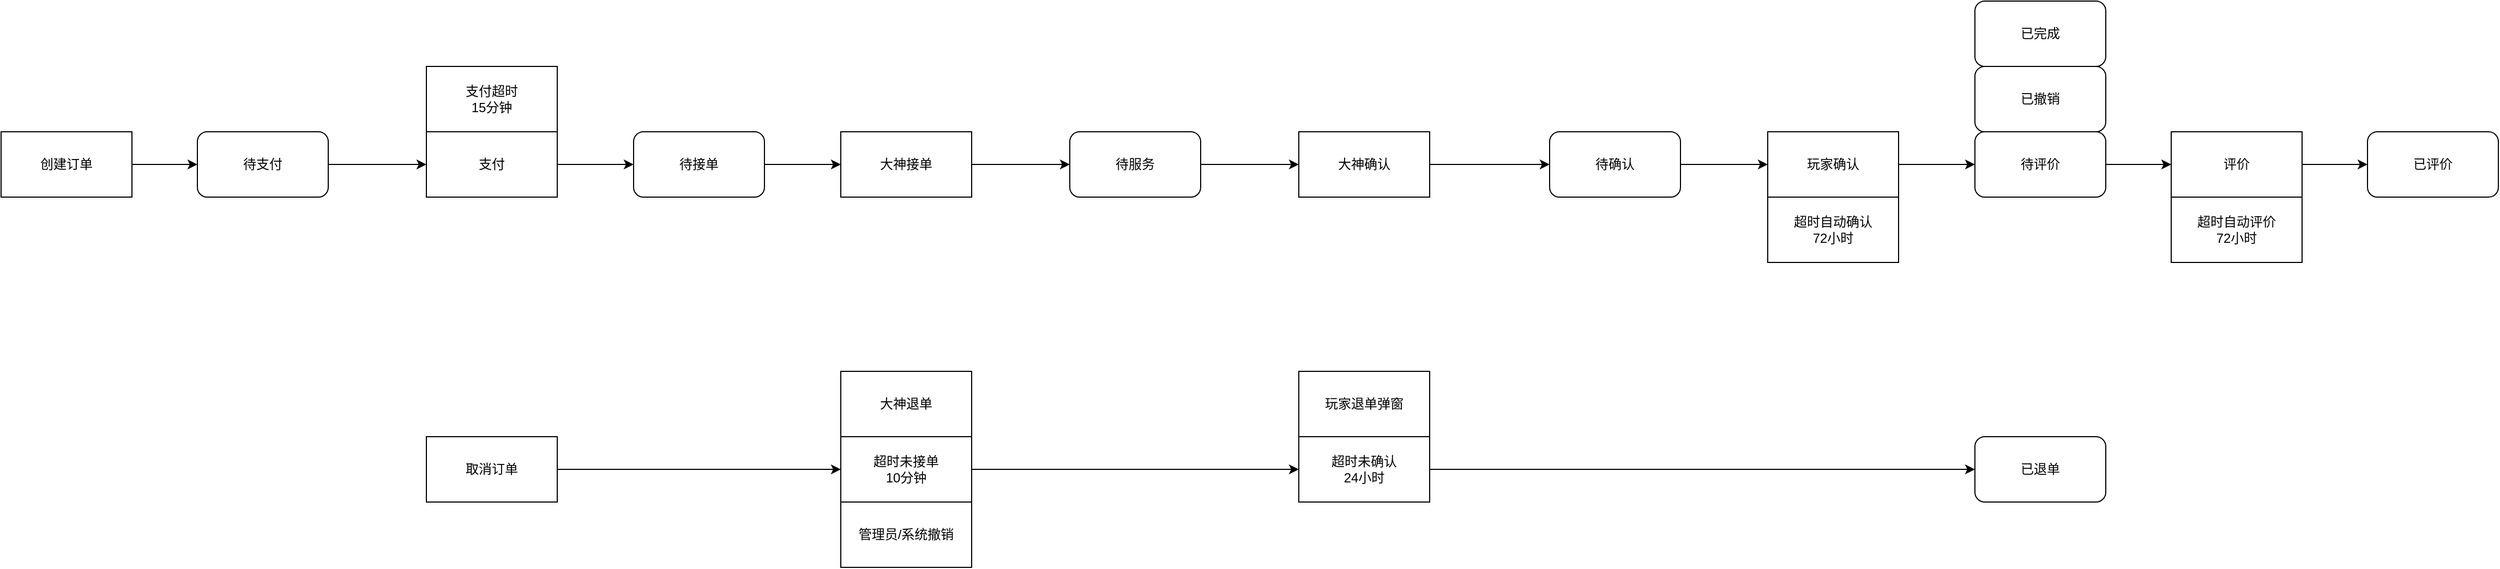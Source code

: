 <mxfile version="24.0.4" type="github">
  <diagram name="第 1 页" id="tYlTEqthePhAT1uKK9Kl">
    <mxGraphModel dx="4585" dy="1453" grid="1" gridSize="10" guides="1" tooltips="1" connect="1" arrows="1" fold="1" page="1" pageScale="1" pageWidth="1600" pageHeight="1200" math="0" shadow="0">
      <root>
        <mxCell id="0" />
        <mxCell id="1" parent="0" />
        <mxCell id="ZDz0qlhMGC1fcuTrPodW-12" style="edgeStyle=orthogonalEdgeStyle;rounded=0;orthogonalLoop=1;jettySize=auto;html=1;exitX=1;exitY=0.5;exitDx=0;exitDy=0;entryX=0;entryY=0.5;entryDx=0;entryDy=0;" parent="1" source="ZDz0qlhMGC1fcuTrPodW-1" target="ZDz0qlhMGC1fcuTrPodW-11" edge="1">
          <mxGeometry relative="1" as="geometry" />
        </mxCell>
        <mxCell id="ZDz0qlhMGC1fcuTrPodW-1" value="待支付" style="rounded=1;whiteSpace=wrap;html=1;" parent="1" vertex="1">
          <mxGeometry x="140" y="210" width="120" height="60" as="geometry" />
        </mxCell>
        <mxCell id="ZDz0qlhMGC1fcuTrPodW-15" style="edgeStyle=orthogonalEdgeStyle;rounded=0;orthogonalLoop=1;jettySize=auto;html=1;exitX=1;exitY=0.5;exitDx=0;exitDy=0;" parent="1" source="ZDz0qlhMGC1fcuTrPodW-2" target="ZDz0qlhMGC1fcuTrPodW-14" edge="1">
          <mxGeometry relative="1" as="geometry" />
        </mxCell>
        <mxCell id="ZDz0qlhMGC1fcuTrPodW-2" value="待接单" style="rounded=1;whiteSpace=wrap;html=1;" parent="1" vertex="1">
          <mxGeometry x="540" y="210" width="120" height="60" as="geometry" />
        </mxCell>
        <mxCell id="ZDz0qlhMGC1fcuTrPodW-18" style="edgeStyle=orthogonalEdgeStyle;rounded=0;orthogonalLoop=1;jettySize=auto;html=1;exitX=1;exitY=0.5;exitDx=0;exitDy=0;entryX=0;entryY=0.5;entryDx=0;entryDy=0;" parent="1" source="ZDz0qlhMGC1fcuTrPodW-3" target="ZDz0qlhMGC1fcuTrPodW-17" edge="1">
          <mxGeometry relative="1" as="geometry" />
        </mxCell>
        <mxCell id="ZDz0qlhMGC1fcuTrPodW-3" value="待服务" style="rounded=1;whiteSpace=wrap;html=1;" parent="1" vertex="1">
          <mxGeometry x="940" y="210" width="120" height="60" as="geometry" />
        </mxCell>
        <mxCell id="ZDz0qlhMGC1fcuTrPodW-21" style="edgeStyle=orthogonalEdgeStyle;rounded=0;orthogonalLoop=1;jettySize=auto;html=1;exitX=1;exitY=0.5;exitDx=0;exitDy=0;entryX=0;entryY=0.5;entryDx=0;entryDy=0;" parent="1" source="ZDz0qlhMGC1fcuTrPodW-4" target="ZDz0qlhMGC1fcuTrPodW-20" edge="1">
          <mxGeometry relative="1" as="geometry" />
        </mxCell>
        <mxCell id="ZDz0qlhMGC1fcuTrPodW-4" value="待确认" style="rounded=1;whiteSpace=wrap;html=1;" parent="1" vertex="1">
          <mxGeometry x="1380" y="210" width="120" height="60" as="geometry" />
        </mxCell>
        <mxCell id="ZDz0qlhMGC1fcuTrPodW-5" value="已完成" style="rounded=1;whiteSpace=wrap;html=1;" parent="1" vertex="1">
          <mxGeometry x="1770" y="90" width="120" height="60" as="geometry" />
        </mxCell>
        <mxCell id="ZDz0qlhMGC1fcuTrPodW-30" value="" style="edgeStyle=orthogonalEdgeStyle;rounded=0;orthogonalLoop=1;jettySize=auto;html=1;" parent="1" source="ZDz0qlhMGC1fcuTrPodW-6" target="ZDz0qlhMGC1fcuTrPodW-29" edge="1">
          <mxGeometry relative="1" as="geometry" />
        </mxCell>
        <mxCell id="ZDz0qlhMGC1fcuTrPodW-6" value="待评价" style="rounded=1;whiteSpace=wrap;html=1;" parent="1" vertex="1">
          <mxGeometry x="1770" y="210" width="120" height="60" as="geometry" />
        </mxCell>
        <mxCell id="ZDz0qlhMGC1fcuTrPodW-7" value="已评价" style="rounded=1;whiteSpace=wrap;html=1;" parent="1" vertex="1">
          <mxGeometry x="2130" y="210" width="120" height="60" as="geometry" />
        </mxCell>
        <mxCell id="ZDz0qlhMGC1fcuTrPodW-8" value="已退单" style="rounded=1;whiteSpace=wrap;html=1;" parent="1" vertex="1">
          <mxGeometry x="1770" y="490" width="120" height="60" as="geometry" />
        </mxCell>
        <mxCell id="ZDz0qlhMGC1fcuTrPodW-10" style="edgeStyle=orthogonalEdgeStyle;rounded=0;orthogonalLoop=1;jettySize=auto;html=1;exitX=1;exitY=0.5;exitDx=0;exitDy=0;entryX=0;entryY=0.5;entryDx=0;entryDy=0;" parent="1" source="ZDz0qlhMGC1fcuTrPodW-9" target="ZDz0qlhMGC1fcuTrPodW-1" edge="1">
          <mxGeometry relative="1" as="geometry" />
        </mxCell>
        <mxCell id="ZDz0qlhMGC1fcuTrPodW-9" value="创建订单" style="rounded=0;whiteSpace=wrap;html=1;" parent="1" vertex="1">
          <mxGeometry x="-40" y="210" width="120" height="60" as="geometry" />
        </mxCell>
        <mxCell id="ZDz0qlhMGC1fcuTrPodW-13" style="edgeStyle=orthogonalEdgeStyle;rounded=0;orthogonalLoop=1;jettySize=auto;html=1;exitX=1;exitY=0.5;exitDx=0;exitDy=0;entryX=0;entryY=0.5;entryDx=0;entryDy=0;" parent="1" source="ZDz0qlhMGC1fcuTrPodW-11" target="ZDz0qlhMGC1fcuTrPodW-2" edge="1">
          <mxGeometry relative="1" as="geometry" />
        </mxCell>
        <mxCell id="ZDz0qlhMGC1fcuTrPodW-11" value="支付" style="rounded=0;whiteSpace=wrap;html=1;" parent="1" vertex="1">
          <mxGeometry x="350" y="210" width="120" height="60" as="geometry" />
        </mxCell>
        <mxCell id="ZDz0qlhMGC1fcuTrPodW-16" style="edgeStyle=orthogonalEdgeStyle;rounded=0;orthogonalLoop=1;jettySize=auto;html=1;exitX=1;exitY=0.5;exitDx=0;exitDy=0;entryX=0;entryY=0.5;entryDx=0;entryDy=0;" parent="1" source="ZDz0qlhMGC1fcuTrPodW-14" target="ZDz0qlhMGC1fcuTrPodW-3" edge="1">
          <mxGeometry relative="1" as="geometry" />
        </mxCell>
        <mxCell id="ZDz0qlhMGC1fcuTrPodW-14" value="大神接单" style="rounded=0;whiteSpace=wrap;html=1;" parent="1" vertex="1">
          <mxGeometry x="730" y="210" width="120" height="60" as="geometry" />
        </mxCell>
        <mxCell id="ZDz0qlhMGC1fcuTrPodW-19" style="edgeStyle=orthogonalEdgeStyle;rounded=0;orthogonalLoop=1;jettySize=auto;html=1;exitX=1;exitY=0.5;exitDx=0;exitDy=0;" parent="1" source="ZDz0qlhMGC1fcuTrPodW-17" target="ZDz0qlhMGC1fcuTrPodW-4" edge="1">
          <mxGeometry relative="1" as="geometry" />
        </mxCell>
        <mxCell id="ZDz0qlhMGC1fcuTrPodW-17" value="大神确认" style="rounded=0;whiteSpace=wrap;html=1;" parent="1" vertex="1">
          <mxGeometry x="1150" y="210" width="120" height="60" as="geometry" />
        </mxCell>
        <mxCell id="ZDz0qlhMGC1fcuTrPodW-26" value="" style="edgeStyle=orthogonalEdgeStyle;rounded=0;orthogonalLoop=1;jettySize=auto;html=1;" parent="1" source="ZDz0qlhMGC1fcuTrPodW-20" target="ZDz0qlhMGC1fcuTrPodW-6" edge="1">
          <mxGeometry relative="1" as="geometry" />
        </mxCell>
        <mxCell id="ZDz0qlhMGC1fcuTrPodW-20" value="玩家确认" style="rounded=0;whiteSpace=wrap;html=1;" parent="1" vertex="1">
          <mxGeometry x="1580" y="210" width="120" height="60" as="geometry" />
        </mxCell>
        <mxCell id="ZDz0qlhMGC1fcuTrPodW-24" value="大神退单" style="rounded=0;whiteSpace=wrap;html=1;" parent="1" vertex="1">
          <mxGeometry x="730" y="430" width="120" height="60" as="geometry" />
        </mxCell>
        <mxCell id="ZDz0qlhMGC1fcuTrPodW-31" value="" style="edgeStyle=orthogonalEdgeStyle;rounded=0;orthogonalLoop=1;jettySize=auto;html=1;" parent="1" source="ZDz0qlhMGC1fcuTrPodW-29" target="ZDz0qlhMGC1fcuTrPodW-7" edge="1">
          <mxGeometry relative="1" as="geometry" />
        </mxCell>
        <mxCell id="ZDz0qlhMGC1fcuTrPodW-29" value="评价" style="rounded=0;whiteSpace=wrap;html=1;" parent="1" vertex="1">
          <mxGeometry x="1950" y="210" width="120" height="60" as="geometry" />
        </mxCell>
        <mxCell id="ZDz0qlhMGC1fcuTrPodW-32" value="管理员/系统撤销" style="rounded=0;whiteSpace=wrap;html=1;" parent="1" vertex="1">
          <mxGeometry x="730" y="550" width="120" height="60" as="geometry" />
        </mxCell>
        <mxCell id="ZDz0qlhMGC1fcuTrPodW-34" value="已撤销" style="rounded=1;whiteSpace=wrap;html=1;" parent="1" vertex="1">
          <mxGeometry x="1770" y="150" width="120" height="60" as="geometry" />
        </mxCell>
        <mxCell id="ZDz0qlhMGC1fcuTrPodW-35" value="支付超时&lt;div&gt;15分钟&lt;/div&gt;" style="rounded=0;whiteSpace=wrap;html=1;" parent="1" vertex="1">
          <mxGeometry x="350" y="150" width="120" height="60" as="geometry" />
        </mxCell>
        <mxCell id="ZDz0qlhMGC1fcuTrPodW-45" style="edgeStyle=orthogonalEdgeStyle;rounded=0;orthogonalLoop=1;jettySize=auto;html=1;exitX=1;exitY=0.5;exitDx=0;exitDy=0;" parent="1" source="ZDz0qlhMGC1fcuTrPodW-38" target="ZDz0qlhMGC1fcuTrPodW-41" edge="1">
          <mxGeometry relative="1" as="geometry" />
        </mxCell>
        <mxCell id="ZDz0qlhMGC1fcuTrPodW-38" value="超时未接单&lt;div&gt;10分钟&lt;/div&gt;" style="rounded=0;whiteSpace=wrap;html=1;" parent="1" vertex="1">
          <mxGeometry x="730" y="490" width="120" height="60" as="geometry" />
        </mxCell>
        <mxCell id="ZDz0qlhMGC1fcuTrPodW-46" style="edgeStyle=orthogonalEdgeStyle;rounded=0;orthogonalLoop=1;jettySize=auto;html=1;exitX=1;exitY=0.5;exitDx=0;exitDy=0;" parent="1" source="ZDz0qlhMGC1fcuTrPodW-41" target="ZDz0qlhMGC1fcuTrPodW-8" edge="1">
          <mxGeometry relative="1" as="geometry" />
        </mxCell>
        <mxCell id="ZDz0qlhMGC1fcuTrPodW-41" value="超时未确认&lt;div&gt;24小时&lt;/div&gt;" style="rounded=0;whiteSpace=wrap;html=1;" parent="1" vertex="1">
          <mxGeometry x="1150" y="490" width="120" height="60" as="geometry" />
        </mxCell>
        <mxCell id="ZDz0qlhMGC1fcuTrPodW-43" value="超时自动确认&lt;div&gt;72小时&lt;br&gt;&lt;/div&gt;" style="rounded=0;whiteSpace=wrap;html=1;" parent="1" vertex="1">
          <mxGeometry x="1580" y="270" width="120" height="60" as="geometry" />
        </mxCell>
        <mxCell id="ZDz0qlhMGC1fcuTrPodW-47" value="超时自动评价&lt;div&gt;72小时&lt;/div&gt;" style="rounded=0;whiteSpace=wrap;html=1;" parent="1" vertex="1">
          <mxGeometry x="1950" y="270" width="120" height="60" as="geometry" />
        </mxCell>
        <mxCell id="l8GR5X_attWzmNN1RUAN-6" style="edgeStyle=orthogonalEdgeStyle;rounded=0;orthogonalLoop=1;jettySize=auto;html=1;exitX=1;exitY=0.5;exitDx=0;exitDy=0;entryX=0;entryY=0.5;entryDx=0;entryDy=0;" parent="1" source="l8GR5X_attWzmNN1RUAN-3" target="ZDz0qlhMGC1fcuTrPodW-38" edge="1">
          <mxGeometry relative="1" as="geometry" />
        </mxCell>
        <mxCell id="l8GR5X_attWzmNN1RUAN-3" value="取消订单" style="rounded=0;whiteSpace=wrap;html=1;" parent="1" vertex="1">
          <mxGeometry x="350" y="490" width="120" height="60" as="geometry" />
        </mxCell>
        <mxCell id="l8GR5X_attWzmNN1RUAN-4" value="玩家退单弹窗" style="rounded=0;whiteSpace=wrap;html=1;" parent="1" vertex="1">
          <mxGeometry x="1150" y="430" width="120" height="60" as="geometry" />
        </mxCell>
      </root>
    </mxGraphModel>
  </diagram>
</mxfile>

